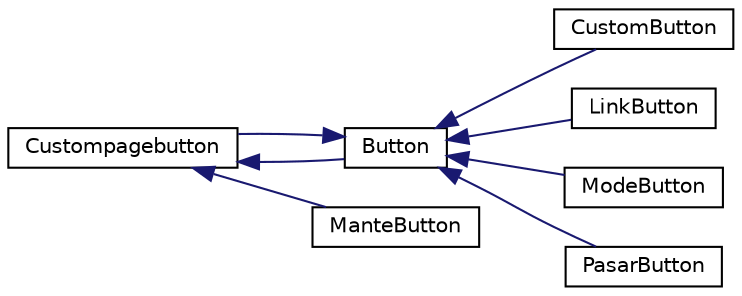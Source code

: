 digraph "Graphical Class Hierarchy"
{
  edge [fontname="Helvetica",fontsize="10",labelfontname="Helvetica",labelfontsize="10"];
  node [fontname="Helvetica",fontsize="10",shape=record];
  rankdir="LR";
  Node2 [label="QPushButton",height=0.2,width=0.4,color="grey75", fillcolor="white", style="filled"];
  Node2 -> Node0 [dir="back",color="midnightblue",fontsize="10",style="solid",fontname="Helvetica"];
  Node0 [label="Button",height=0.2,width=0.4,color="black", fillcolor="white", style="filled",URL="$classButton.html"];
  Node0 -> Node1 [dir="back",color="midnightblue",fontsize="10",style="solid",fontname="Helvetica"];
  Node1 [label="CustomButton",height=0.2,width=0.4,color="black", fillcolor="white", style="filled",URL="$classCustomButton.html"];
  Node0 -> Node2 [dir="back",color="midnightblue",fontsize="10",style="solid",fontname="Helvetica"];
  Node2 [label="Custompagebutton",height=0.2,width=0.4,color="black", fillcolor="white", style="filled",URL="$classCustompagebutton.html"];
  Node0 -> Node3 [dir="back",color="midnightblue",fontsize="10",style="solid",fontname="Helvetica"];
  Node3 [label="LinkButton",height=0.2,width=0.4,color="black", fillcolor="white", style="filled",URL="$classLinkButton.html"];
  Node0 -> Node4 [dir="back",color="midnightblue",fontsize="10",style="solid",fontname="Helvetica"];
  Node4 [label="ModeButton",height=0.2,width=0.4,color="black", fillcolor="white", style="filled",URL="$classModeButton.html"];
  Node0 -> Node5 [dir="back",color="midnightblue",fontsize="10",style="solid",fontname="Helvetica"];
  Node5 [label="PasarButton",height=0.2,width=0.4,color="black", fillcolor="white", style="filled",URL="$classPasarButton.html"];
  Node2 -> Node9 [dir="back",color="midnightblue",fontsize="10",style="solid",fontname="Helvetica"];
  Node9 [label="ManteButton",height=0.2,width=0.4,color="black", fillcolor="white", style="filled",URL="$classManteButton.html"];
}
